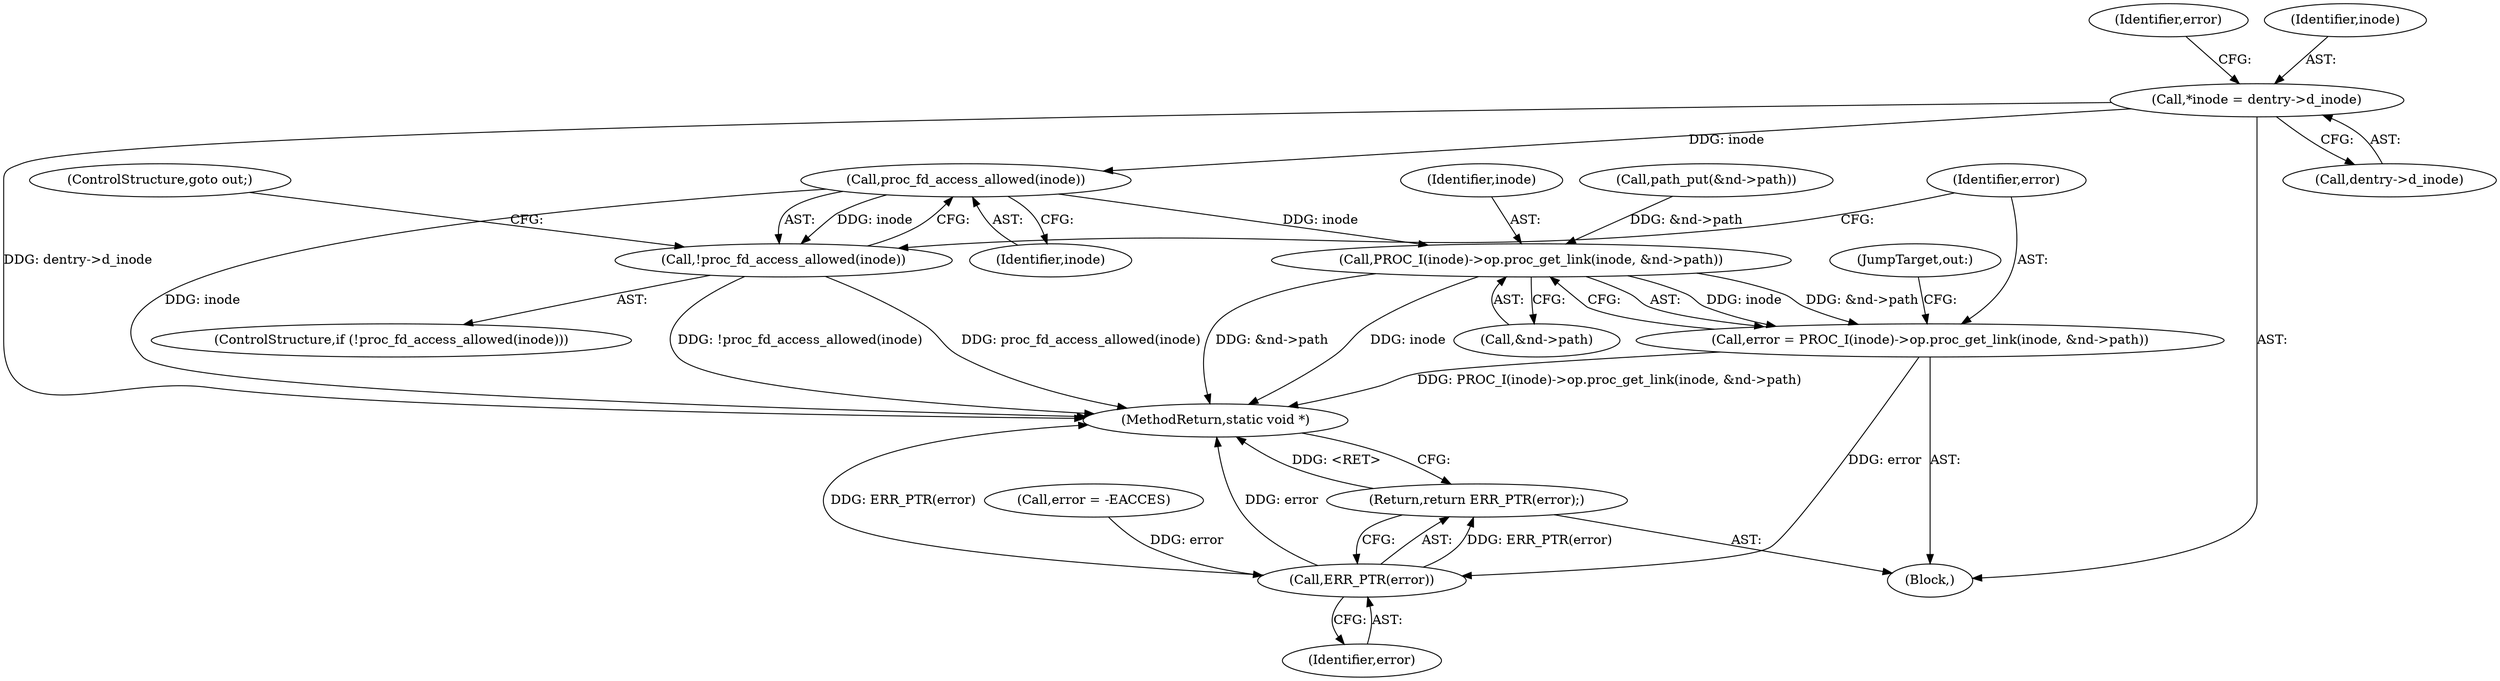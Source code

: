 digraph "0_linux_86acdca1b63e6890540fa19495cfc708beff3d8b_0@pointer" {
"1000107" [label="(Call,*inode = dentry->d_inode)"];
"1000124" [label="(Call,proc_fd_access_allowed(inode))"];
"1000123" [label="(Call,!proc_fd_access_allowed(inode))"];
"1000129" [label="(Call,PROC_I(inode)->op.proc_get_link(inode, &nd->path))"];
"1000127" [label="(Call,error = PROC_I(inode)->op.proc_get_link(inode, &nd->path))"];
"1000137" [label="(Call,ERR_PTR(error))"];
"1000136" [label="(Return,return ERR_PTR(error);)"];
"1000126" [label="(ControlStructure,goto out;)"];
"1000125" [label="(Identifier,inode)"];
"1000114" [label="(Identifier,error)"];
"1000127" [label="(Call,error = PROC_I(inode)->op.proc_get_link(inode, &nd->path))"];
"1000108" [label="(Identifier,inode)"];
"1000117" [label="(Call,path_put(&nd->path))"];
"1000123" [label="(Call,!proc_fd_access_allowed(inode))"];
"1000137" [label="(Call,ERR_PTR(error))"];
"1000113" [label="(Call,error = -EACCES)"];
"1000135" [label="(JumpTarget,out:)"];
"1000139" [label="(MethodReturn,static void *)"];
"1000131" [label="(Call,&nd->path)"];
"1000130" [label="(Identifier,inode)"];
"1000136" [label="(Return,return ERR_PTR(error);)"];
"1000124" [label="(Call,proc_fd_access_allowed(inode))"];
"1000107" [label="(Call,*inode = dentry->d_inode)"];
"1000105" [label="(Block,)"];
"1000122" [label="(ControlStructure,if (!proc_fd_access_allowed(inode)))"];
"1000109" [label="(Call,dentry->d_inode)"];
"1000138" [label="(Identifier,error)"];
"1000129" [label="(Call,PROC_I(inode)->op.proc_get_link(inode, &nd->path))"];
"1000128" [label="(Identifier,error)"];
"1000107" -> "1000105"  [label="AST: "];
"1000107" -> "1000109"  [label="CFG: "];
"1000108" -> "1000107"  [label="AST: "];
"1000109" -> "1000107"  [label="AST: "];
"1000114" -> "1000107"  [label="CFG: "];
"1000107" -> "1000139"  [label="DDG: dentry->d_inode"];
"1000107" -> "1000124"  [label="DDG: inode"];
"1000124" -> "1000123"  [label="AST: "];
"1000124" -> "1000125"  [label="CFG: "];
"1000125" -> "1000124"  [label="AST: "];
"1000123" -> "1000124"  [label="CFG: "];
"1000124" -> "1000139"  [label="DDG: inode"];
"1000124" -> "1000123"  [label="DDG: inode"];
"1000124" -> "1000129"  [label="DDG: inode"];
"1000123" -> "1000122"  [label="AST: "];
"1000126" -> "1000123"  [label="CFG: "];
"1000128" -> "1000123"  [label="CFG: "];
"1000123" -> "1000139"  [label="DDG: !proc_fd_access_allowed(inode)"];
"1000123" -> "1000139"  [label="DDG: proc_fd_access_allowed(inode)"];
"1000129" -> "1000127"  [label="AST: "];
"1000129" -> "1000131"  [label="CFG: "];
"1000130" -> "1000129"  [label="AST: "];
"1000131" -> "1000129"  [label="AST: "];
"1000127" -> "1000129"  [label="CFG: "];
"1000129" -> "1000139"  [label="DDG: inode"];
"1000129" -> "1000139"  [label="DDG: &nd->path"];
"1000129" -> "1000127"  [label="DDG: inode"];
"1000129" -> "1000127"  [label="DDG: &nd->path"];
"1000117" -> "1000129"  [label="DDG: &nd->path"];
"1000127" -> "1000105"  [label="AST: "];
"1000128" -> "1000127"  [label="AST: "];
"1000135" -> "1000127"  [label="CFG: "];
"1000127" -> "1000139"  [label="DDG: PROC_I(inode)->op.proc_get_link(inode, &nd->path)"];
"1000127" -> "1000137"  [label="DDG: error"];
"1000137" -> "1000136"  [label="AST: "];
"1000137" -> "1000138"  [label="CFG: "];
"1000138" -> "1000137"  [label="AST: "];
"1000136" -> "1000137"  [label="CFG: "];
"1000137" -> "1000139"  [label="DDG: error"];
"1000137" -> "1000139"  [label="DDG: ERR_PTR(error)"];
"1000137" -> "1000136"  [label="DDG: ERR_PTR(error)"];
"1000113" -> "1000137"  [label="DDG: error"];
"1000136" -> "1000105"  [label="AST: "];
"1000139" -> "1000136"  [label="CFG: "];
"1000136" -> "1000139"  [label="DDG: <RET>"];
}
